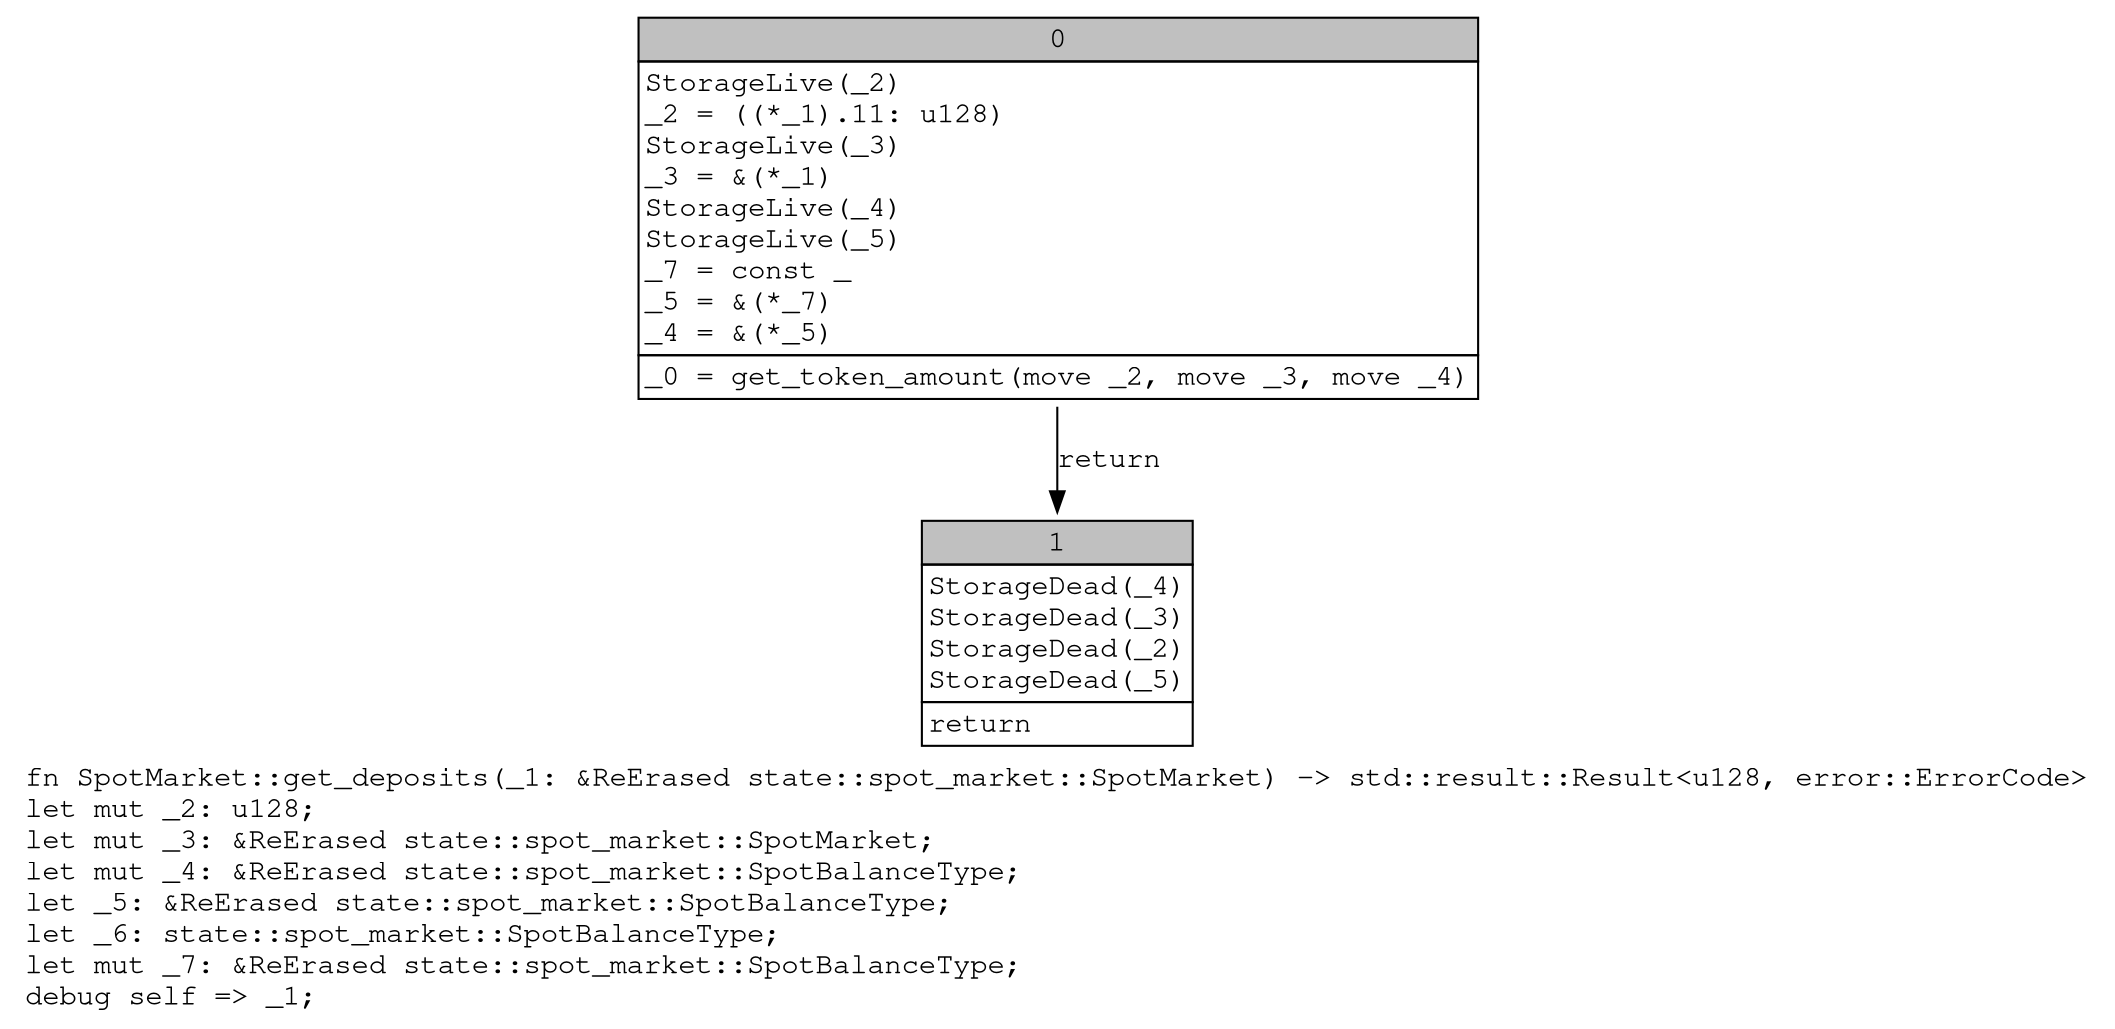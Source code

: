 digraph Mir_0_4084 {
    graph [fontname="Courier, monospace"];
    node [fontname="Courier, monospace"];
    edge [fontname="Courier, monospace"];
    label=<fn SpotMarket::get_deposits(_1: &amp;ReErased state::spot_market::SpotMarket) -&gt; std::result::Result&lt;u128, error::ErrorCode&gt;<br align="left"/>let mut _2: u128;<br align="left"/>let mut _3: &amp;ReErased state::spot_market::SpotMarket;<br align="left"/>let mut _4: &amp;ReErased state::spot_market::SpotBalanceType;<br align="left"/>let _5: &amp;ReErased state::spot_market::SpotBalanceType;<br align="left"/>let _6: state::spot_market::SpotBalanceType;<br align="left"/>let mut _7: &amp;ReErased state::spot_market::SpotBalanceType;<br align="left"/>debug self =&gt; _1;<br align="left"/>>;
    bb0__0_4084 [shape="none", label=<<table border="0" cellborder="1" cellspacing="0"><tr><td bgcolor="gray" align="center" colspan="1">0</td></tr><tr><td align="left" balign="left">StorageLive(_2)<br/>_2 = ((*_1).11: u128)<br/>StorageLive(_3)<br/>_3 = &amp;(*_1)<br/>StorageLive(_4)<br/>StorageLive(_5)<br/>_7 = const _<br/>_5 = &amp;(*_7)<br/>_4 = &amp;(*_5)<br/></td></tr><tr><td align="left">_0 = get_token_amount(move _2, move _3, move _4)</td></tr></table>>];
    bb1__0_4084 [shape="none", label=<<table border="0" cellborder="1" cellspacing="0"><tr><td bgcolor="gray" align="center" colspan="1">1</td></tr><tr><td align="left" balign="left">StorageDead(_4)<br/>StorageDead(_3)<br/>StorageDead(_2)<br/>StorageDead(_5)<br/></td></tr><tr><td align="left">return</td></tr></table>>];
    bb0__0_4084 -> bb1__0_4084 [label="return"];
}
